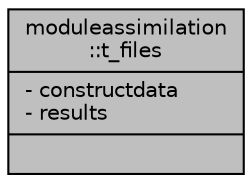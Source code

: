 digraph "moduleassimilation::t_files"
{
 // LATEX_PDF_SIZE
  edge [fontname="Helvetica",fontsize="10",labelfontname="Helvetica",labelfontsize="10"];
  node [fontname="Helvetica",fontsize="10",shape=record];
  Node1 [label="{moduleassimilation\l::t_files\n|- constructdata\l- results\l|}",height=0.2,width=0.4,color="black", fillcolor="grey75", style="filled", fontcolor="black",tooltip=" "];
}
